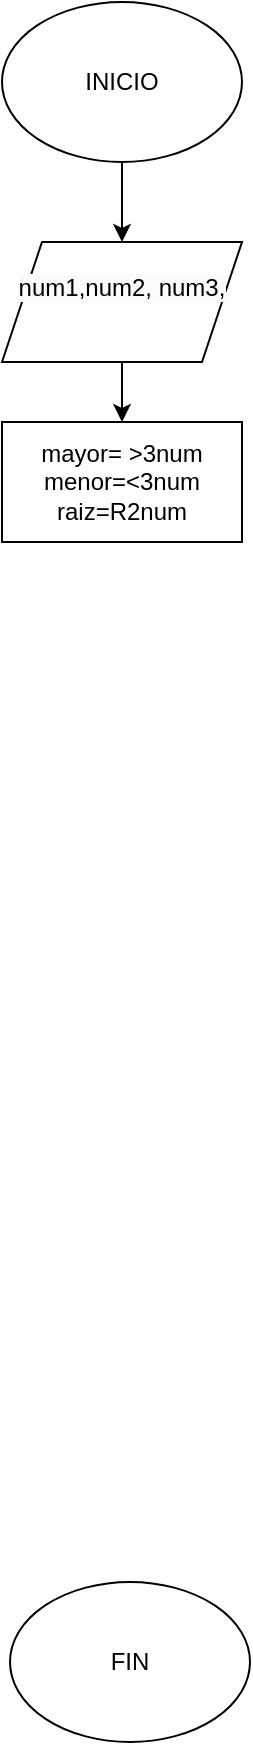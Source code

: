 <mxfile version="21.0.6" type="device"><diagram name="Página-1" id="SlpufAHA7NkDbEldxLNR"><mxGraphModel dx="794" dy="430" grid="1" gridSize="10" guides="1" tooltips="1" connect="1" arrows="1" fold="1" page="1" pageScale="1" pageWidth="827" pageHeight="1169" math="0" shadow="0"><root><mxCell id="0"/><mxCell id="1" parent="0"/><mxCell id="o1aQ13pVJmgxPTBx_Lew-1" value="FIN" style="ellipse;whiteSpace=wrap;html=1;" vertex="1" parent="1"><mxGeometry x="354" y="790" width="120" height="80" as="geometry"/></mxCell><mxCell id="o1aQ13pVJmgxPTBx_Lew-6" value="" style="edgeStyle=orthogonalEdgeStyle;rounded=0;orthogonalLoop=1;jettySize=auto;html=1;" edge="1" parent="1" source="o1aQ13pVJmgxPTBx_Lew-2"><mxGeometry relative="1" as="geometry"><mxPoint x="410" y="120" as="targetPoint"/></mxGeometry></mxCell><mxCell id="o1aQ13pVJmgxPTBx_Lew-2" value="INICIO" style="ellipse;whiteSpace=wrap;html=1;" vertex="1" parent="1"><mxGeometry x="350" width="120" height="80" as="geometry"/></mxCell><mxCell id="o1aQ13pVJmgxPTBx_Lew-10" value="" style="edgeStyle=orthogonalEdgeStyle;rounded=0;orthogonalLoop=1;jettySize=auto;html=1;" edge="1" parent="1" source="o1aQ13pVJmgxPTBx_Lew-7" target="o1aQ13pVJmgxPTBx_Lew-9"><mxGeometry relative="1" as="geometry"/></mxCell><mxCell id="o1aQ13pVJmgxPTBx_Lew-7" value="&#10;&lt;span style=&quot;color: rgb(0, 0, 0); font-family: Helvetica; font-size: 12px; font-style: normal; font-variant-ligatures: normal; font-variant-caps: normal; font-weight: 400; letter-spacing: normal; orphans: 2; text-align: center; text-indent: 0px; text-transform: none; widows: 2; word-spacing: 0px; -webkit-text-stroke-width: 0px; background-color: rgb(251, 251, 251); text-decoration-thickness: initial; text-decoration-style: initial; text-decoration-color: initial; float: none; display: inline !important;&quot;&gt;num1,num2, num3,&lt;/span&gt;&#10;&#10;" style="shape=parallelogram;perimeter=parallelogramPerimeter;whiteSpace=wrap;html=1;fixedSize=1;rounded=0;" vertex="1" parent="1"><mxGeometry x="350" y="120" width="120" height="60" as="geometry"/></mxCell><mxCell id="o1aQ13pVJmgxPTBx_Lew-9" value="mayor= &amp;gt;3num&lt;br&gt;menor=&amp;lt;3num&lt;br&gt;raiz=R2num" style="rounded=0;whiteSpace=wrap;html=1;" vertex="1" parent="1"><mxGeometry x="350" y="210" width="120" height="60" as="geometry"/></mxCell></root></mxGraphModel></diagram></mxfile>